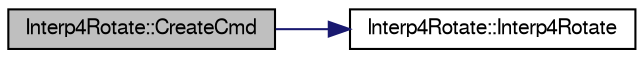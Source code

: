 digraph "Interp4Rotate::CreateCmd"
{
  edge [fontname="FreeSans",fontsize="10",labelfontname="FreeSans",labelfontsize="10"];
  node [fontname="FreeSans",fontsize="10",shape=record];
  rankdir="LR";
  Node1 [label="Interp4Rotate::CreateCmd",height=0.2,width=0.4,color="black", fillcolor="grey75", style="filled", fontcolor="black"];
  Node1 -> Node2 [color="midnightblue",fontsize="10",style="solid",fontname="FreeSans"];
  Node2 [label="Interp4Rotate::Interp4Rotate",height=0.2,width=0.4,color="black", fillcolor="white", style="filled",URL="$class_interp4_rotate.html#aaf3f5db3c3f9a49ea4f9e5af74f0f240",tooltip="konstruktor "];
}
